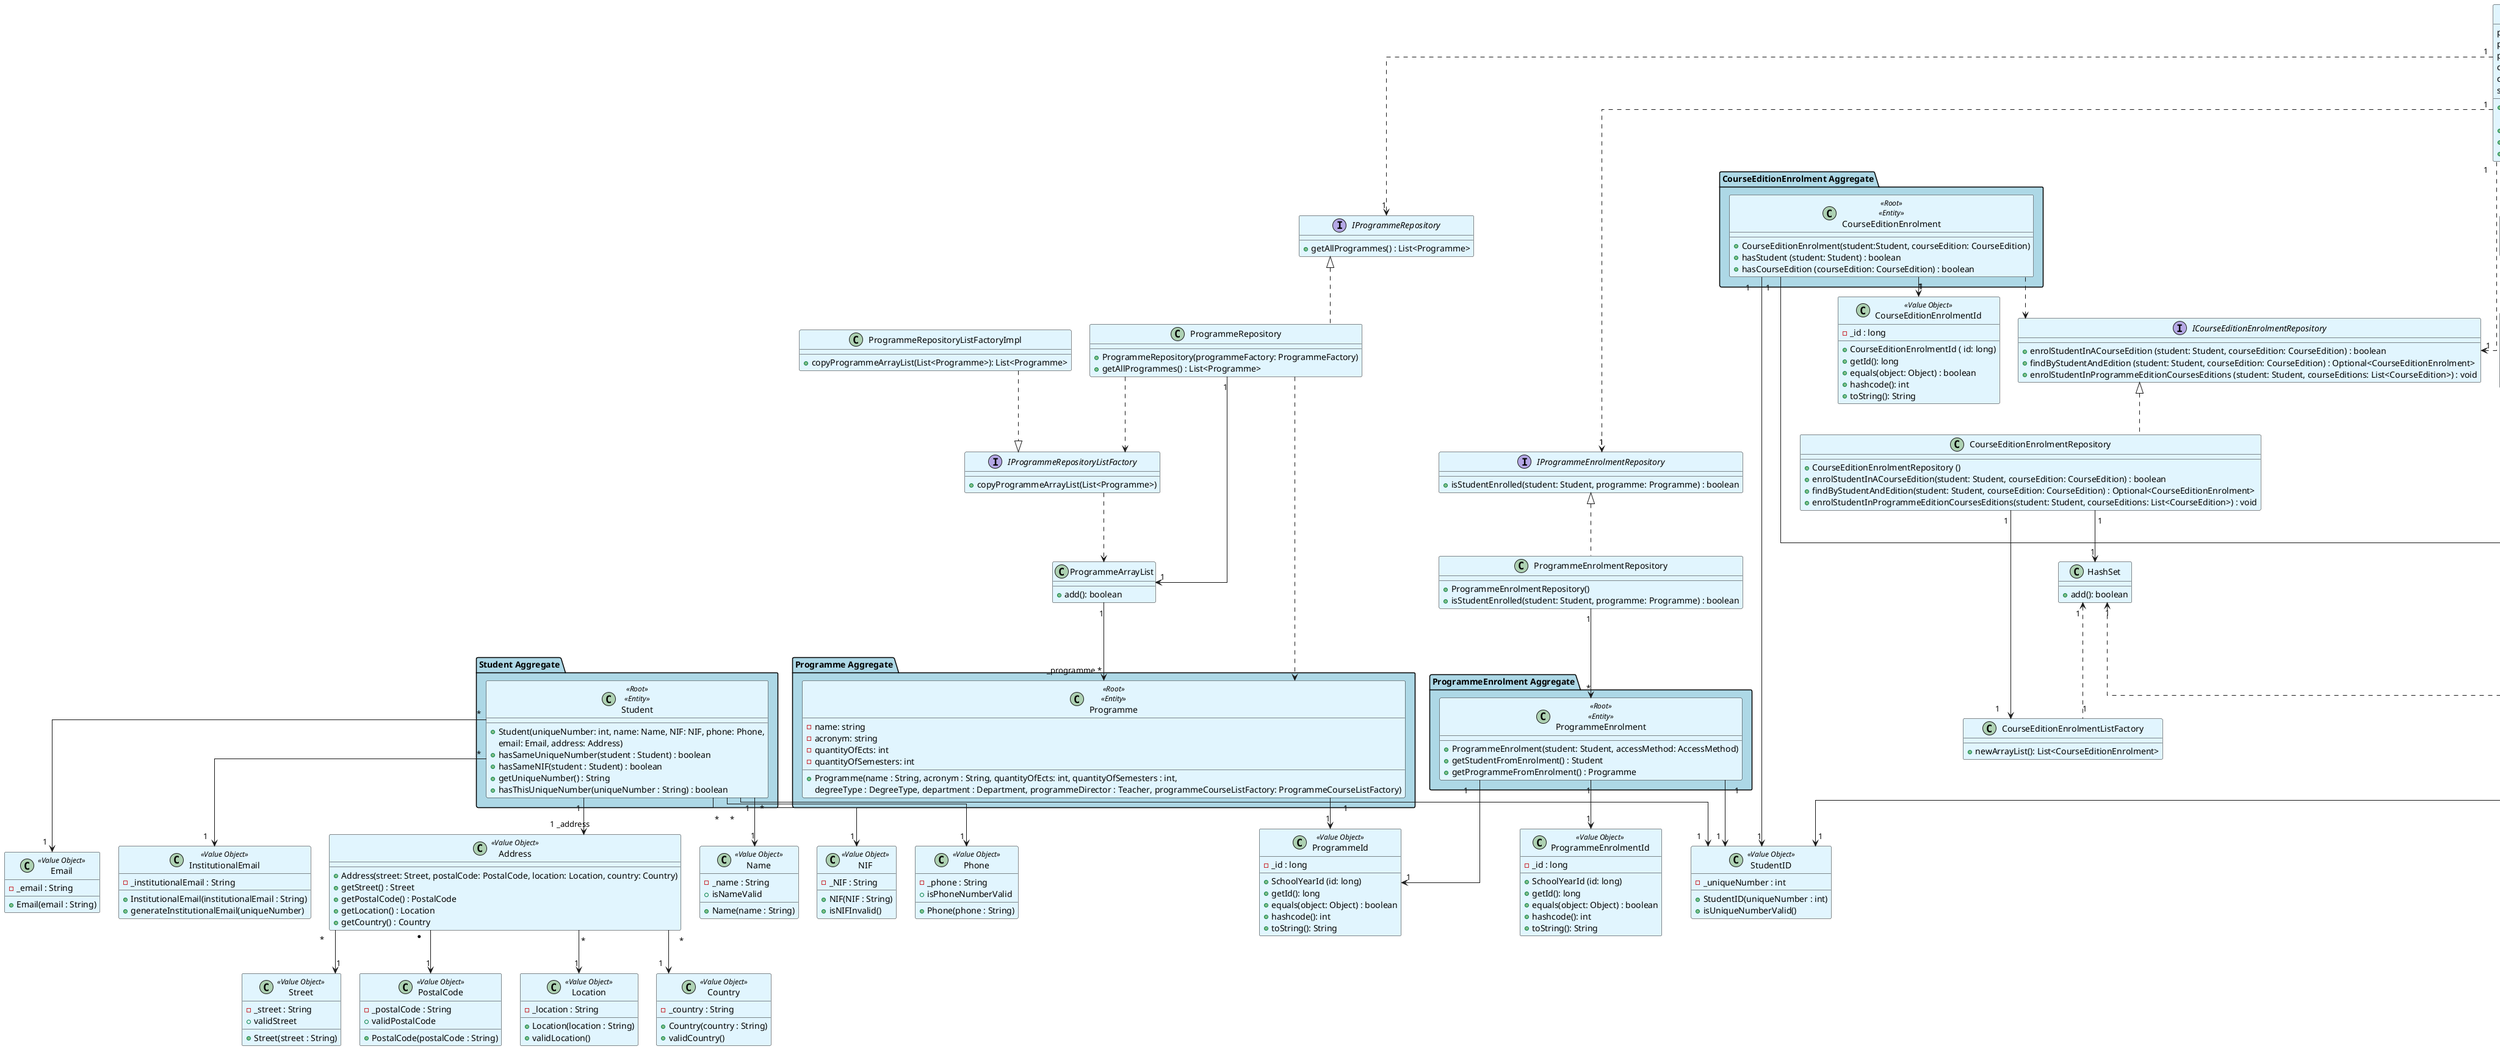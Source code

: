@startuml
'!pragma layout smetana
'left to right direction

skinparam ranksep 30
skinparam nodesep 30
skinparam classBackgroundColor #E1F5FE
skinparam linetype ortho

class US17_EnrolStudentInProgrammeEditionAndSetOfCoursesEditionsController {
    +US17_EnrolStudentInProgrammeEditionAndSetOfCoursesEditionsController(
          programmeEditionEnrolmentRepo: IProgrammeEditionEnrolmentRepository,
          programmeEditionRepository: IProgrammeEditionRepository,
          programmeRepository: IProgrammeRepository,
          courseEditionEnrolmentRepository: ICourseEditionEnrolmentRepository,
          courseEditionRepository: ICourseEditionRepository,
          schoolYearRepository: ISchoolYearRepository,
          programmeEnrolmentRepository: IProgrammeEnrolmentRepository)
    +enrolStudentInProgrammeEditionAndSetOfCoursesEditionsController(student: Student, programme: Programme, schoolYear: SchoolYear)
    +getAllProgrammes(): List<Programme>
    +getAllSchoolYears(): List<SchoolYear>
}

'Interfaces
interface IProgrammeEditionEnrolmentRepository {
    +enrolStudentInProgrammeEdition(student: Student, programmeEdition: ProgrammeEdition) : boolean
    +isStudentEnrolledInThisProgrammeEdition(student: Student, programmeEdition: ProgrammeEdition) : boolean
}

interface IProgrammeEditionRepository {
    +findProgrammeEditionBySchoolYearAndProgramme(programme: Programme, schoolYear: SchoolYear) : Optional<ProgrammeEdition>
}

interface IProgrammeRepository {
    +getAllProgrammes() : List<Programme>
}

interface ICourseEditionEnrolmentRepository {
    +enrolStudentInACourseEdition (student: Student, courseEdition: CourseEdition) : boolean
    +findByStudentAndEdition (student: Student, courseEdition: CourseEdition) : Optional<CourseEditionEnrolment>
    +enrolStudentInProgrammeEditionCoursesEditions (student: Student, courseEditions: List<CourseEdition>) : void
}

interface ICourseEditionRepository {
    +findCourseEditionsByProgrammeEdition(ProgrammeEdition programmeEdition): List<CourseEdition>
}

interface ISchoolYearRepository {
    +getAllSchoolYears() : List<SchoolYear>
}

interface IProgrammeEnrolmentRepository {
    +isStudentEnrolled(student: Student, programme: Programme) : boolean
}

interface IProgrammeRepositoryListFactory {
    +copyProgrammeArrayList(List<Programme>)
}

interface ISchoolYearListFactory {
    +copySchoolYearArrayList(List<SchoolYear>)
}

interface IProgrammeEditionEnrolmentFactory{
    +newProgrammeEditionEnrolment(student: Student, programmeEdition: ProgrammeEdition)
}

interface IProgrammeEditionEnrolmentListFactory{
    +newProgrammeEditionEnrolmentList(): Set<ProgrammeEditionEnrolment>
}

'Repositories
class ProgrammeEditionEnrolmentRepository {
    +ProgrammeEditionEnrolmentRepository(programmeEditionEnrolmentFactory: ProgrammeEditionEnrolmentFactory,
          programmeEditionEnrolmentListFactory: ProgrammeEditionEnrolmentListFactory)
    +enrolStudentInProgrammeEdition(student: Student, programmeEdition: ProgrammeEdition) : boolean
    +isStudentEnrolledInThisProgrammeEdition(student: Student, programmeEdition: ProgrammeEdition) : boolean
}

class ProgrammeEditionRepository {
    +ProgrammeEditionRepository(programmeEditionFactory: ProgrammeEditionFactory)
    +findProgrammeEditionBySchoolYearAndProgramme(programme: Programme, schoolYear: SchoolYear) : Optional<ProgrammeEdition>
}

class ProgrammeRepository {
    +ProgrammeRepository(programmeFactory: ProgrammeFactory)
    +getAllProgrammes() : List<Programme>
}

class CourseEditionEnrolmentRepository {
    +CourseEditionEnrolmentRepository ()
    +enrolStudentInACourseEdition(student: Student, courseEdition: CourseEdition) : boolean
    +findByStudentAndEdition(student: Student, courseEdition: CourseEdition) : Optional<CourseEditionEnrolment>
    +enrolStudentInProgrammeEditionCoursesEditions(student: Student, courseEditions: List<CourseEdition>) : void
}

class CourseEditionRepository {
    +CourseEditionRepository(courseEditionFactory: CourseEditionFactory)
    +findCourseEditionsByProgrammeEdition(programmeEdition: ProgrammeEdition) : List<CourseEdition>
}

class SchoolYearRepository {
    +schoolYearRepository(schoolYearFactory: SchoolYearFactory, schoolYearListFactory: SchoolYearListFactory)
    +getAllSchoolYears() : List<SchoolYear>
}

class ProgrammeEnrolmentRepository {
    +ProgrammeEnrolmentRepository()
    +isStudentEnrolled(student: Student, programme: Programme) : boolean
}

class ProgrammeEditionRepository {
    +ProgrammeEditionRepository(programmeEditionFactory: ProgrammeEditionFactory)
    +findProgrammeEditionBySchoolYearAndProgramme(programme: Programme, schoolYear: SchoolYear) : Optional<ProgrammeEdition>
}

'Repository -> interface
IProgrammeEditionEnrolmentRepository <|.. ProgrammeEditionEnrolmentRepository
IProgrammeEditionRepository <|.. ProgrammeEditionRepository
IProgrammeRepository <|.. ProgrammeRepository
ICourseEditionEnrolmentRepository <|.. CourseEditionEnrolmentRepository
ICourseEditionRepository <|.. CourseEditionRepository
ISchoolYearRepository <|.. SchoolYearRepository
IProgrammeEnrolmentRepository <|.. ProgrammeEnrolmentRepository

'Aggregates
package "CourseEditionEnrolment Aggregate" #Lightblue {
    class CourseEditionEnrolment <<Root>> <<Entity>> {
    +CourseEditionEnrolment(student:Student, courseEdition: CourseEdition)
    +hasStudent (student: Student) : boolean
    +hasCourseEdition (courseEdition: CourseEdition) : boolean
    }
}

package "ProgrammeEditionEnrolment Aggregate" #Lightblue {
    class ProgrammeEditionEnrolment <<Root>> <<Entity>> {
    +ProgrammeEditionEnrolment(student:Student, programmeEdition: ProgrammeEdition)
    +getStudentUniqueNumber() : String
    +equals (obj: Object) : boolean
    +findProgrammeEditionInEnrollment () : ProgrammeEdition
    }
}

package "ProgrammeEditionEnrolment Aggregate" #Lightblue {
    class ProgrammeEditionEnrolment <<Root>> <<Entity>> {
    +ProgrammeEditionEnrolment(student:Student, programmeEdition: ProgrammeEdition)
    +getStudentUniqueNumber() : String
    +equals (obj: Object) : boolean
    +findProgrammeEditionInEnrollment () : ProgrammeEdition
    }
}

package "Programme Aggregate" #Lightblue{
    class Programme <<Root>> <<Entity>>  {
     - name: string
     - acronym: string
     - quantityOfEcts: int
     - quantityOfSemesters: int
     + Programme(name : String, acronym : String, quantityOfEcts: int, quantityOfSemesters : int,
          degreeType : DegreeType, department : Department, programmeDirector : Teacher, programmeCourseListFactory: ProgrammeCourseListFactory)
    }
 }

 package "Student Aggregate" #Lightblue{
     class Student <<Root>> <<Entity>> {
         +Student(uniqueNumber: int, name: Name, NIF: NIF, phone: Phone,
         email: Email, address: Address)
         + hasSameUniqueNumber(student : Student) : boolean
         + hasSameNIF(student : Student) : boolean
         + getUniqueNumber() : String
         + hasThisUniqueNumber(uniqueNumber : String) : boolean
     }
 }

 package "ProgrammeEdition Aggregate" #Lightblue{
     class ProgrammeEdition <<Root>> <<Entity>> {
         +ProgrammeEdition(programme: Programme, schoolYear: SchoolYear)
         +findProgrammeInProgrammeEdition() : Programme
         +findSchoolYearInProgrammeEdition() : SchoolYear
     }
 }

 package "CourseEdition Aggregate" #Lightblue{
     class CourseEdition <<Root>> <<Entity>> {
         +CourseEdition(programmeEdition: ProgrammeEdition, course: Course)
         +whatProgrammeEditionBelongsThisCourseEdition() : ProgrammeEdition
     }
 }

 package "SchoolYear Aggregate" #Lightblue{
     class SchoolYear <<Root>> <<Entity>>  {
        -_description:String
        -_startData:String
        -_endDate:String
        +SchoolYear(description: String, StartDate: String, EndDate: String)
    }
 }

package "ProgrammeEnrolment Aggregate" #Lightblue{
    class ProgrammeEnrolment <<Root>> <<Entity>> {
        +ProgrammeEnrolment(student: Student, accessMethod: AccessMethod)
        +getStudentFromEnrolment() : Student
        +getProgrammeFromEnrolment() : Programme
    }
}


'Value Objects

class CourseEditionEnrolmentId <<Value Object>>{
    -_id : long
    + CourseEditionEnrolmentId ( id: long)
    + getId(): long
    + equals(object: Object) : boolean
    + hashcode(): int
    + toString(): String

}

class ProgrammeEditionEnrolmentId <<Value Object>> {
    -_id : long
    + ProgrammeEditionEnrolmentId ( id: long)
    + getId(): long
    + equals(object: Object) : boolean
    + hashcode(): int
    + toString(): String

}

class ProgrammeId <<Value Object>> {
    -_id : long
    + SchoolYearId (id: long)
    + getId(): long
    + equals(object: Object) : boolean
    + hashcode(): int
    + toString(): String
}

class StudentID <<Value Object>> {
    -_uniqueNumber : int
    + StudentID(uniqueNumber : int)
    + isUniqueNumberValid()
}

class Name <<Value Object>> {
    -_name : String
    + Name(name : String)
    + isNameValid
}

class NIF <<Value Object>> {
    -_NIF : String
    + NIF(NIF : String)
    + isNIFInvalid()
}

class Phone <<Value Object>> {
    -_phone : String
    + Phone(phone : String)
    + isPhoneNumberValid
}

class Email <<Value Object>> {
    -_email : String
    + Email(email : String)
}

class InstitutionalEmail <<Value Object>> {
    -_institutionalEmail : String
    + InstitutionalEmail(institutionalEmail : String)
    + generateInstitutionalEmail(uniqueNumber)
}
class Address <<Value Object>> {
        +Address(street: Street, postalCode: PostalCode, location: Location, country: Country)
        + getStreet() : Street
        + getPostalCode() : PostalCode
        + getLocation() : Location
        + getCountry() : Country
    }

class Street <<Value Object>> {
    -_street : String
    + Street(street : String)
    + validStreet
}

class PostalCode <<Value Object>> {
    -_postalCode : String
    + PostalCode(postalCode : String)
    + validPostalCode
}

class Location <<Value Object>> {
    -_location : String
    + Location(location : String)
    + validLocation()
}

class Country <<Value Object>> {
    -_country : String
    + Country(country : String)
    + validCountry()

}

class ProgrammeEnrolmentId <<Value Object>>{
    -_id : long
    + SchoolYearId (id: long)
    + getId(): long
    + equals(object: Object) : boolean
    + hashcode(): int
    + toString(): String
}

class CourseEditionId <<Value Object>>{
    -_id : long
    + CourseEditionId (id: long)
    + getId(): long
    + equals(object: Object) : boolean
    + hashcode(): int
    + toString(): String
}

class ProgrammeEditionId <<Value Object>> {
        -_id : long
        + ProgrammeEditionId (id: long)
        + getId(): long
        + equals(object: Object) : boolean
        + hashcode(): int
        + toString(): String
}

class SchoolYearId <<Value Object>>{
    -_id : long
    + SchoolYearId (id: long)
    + getId(): long
    + equals(object: Object) : boolean
    + hashcode(): int
    + toString(): String
    }

'Factory
class ProgrammeEditionEnrolmentFactory {
    +newProgrammeEditionEnrolment(student: Student, programmeEdition: ProgrammeEdition)
}

class ProgrammeEditionEnrolmentListFactory{
+newProgrammeEditionEnrolmentList(): Set<ProgrammeEditionEnrolment>
}

class CourseEditionEnrolmentListFactory {
    +newArrayList(): List<CourseEditionEnrolment>
}

class ProgrammeRepositoryListFactoryImpl {
    +copyProgrammeArrayList(List<Programme>): List<Programme>
}

class SchoolYearListFactory {
    +copySchoolYearArrayList(List<SchoolYear>) : List<SchoolYear>
}


class CourseEditionListFactory{
    +newArrayList(CourseEdition)
}


'Others

class HashSet{
    + add(): boolean
}

class ProgrammeArrayList {
    +add(): boolean
}

class ProgrammeEditionEnrolmentArrayList{
     +add(programmeEditionEnrolment: ProgrammeEditionEnrolment): boolean
}

class SchoolYearArrayList {
    +add(): boolean
}

class CourseEditionArrayList{
     +add(): boolean
}

' Controller - interfacesRepo
US17_EnrolStudentInProgrammeEditionAndSetOfCoursesEditionsController "1" ..> "1" IProgrammeEditionEnrolmentRepository
US17_EnrolStudentInProgrammeEditionAndSetOfCoursesEditionsController "1" ..> "1" IProgrammeEditionRepository
US17_EnrolStudentInProgrammeEditionAndSetOfCoursesEditionsController "1" ..> "1" IProgrammeRepository
US17_EnrolStudentInProgrammeEditionAndSetOfCoursesEditionsController "1" ..> "1" ICourseEditionEnrolmentRepository
US17_EnrolStudentInProgrammeEditionAndSetOfCoursesEditionsController "1" ..> "1" ICourseEditionRepository
US17_EnrolStudentInProgrammeEditionAndSetOfCoursesEditionsController "1" ..> "1" ISchoolYearRepository
US17_EnrolStudentInProgrammeEditionAndSetOfCoursesEditionsController "1" ..> "1" IProgrammeEnrolmentRepository

' Other connections
Student "1" --> "1 _address" Address
CourseEditionRepository "1" --> "_listOfCE" CourseEdition
CourseEditionRepository "1" --> "1" CourseEditionListFactory
CourseEditionRepository "1" --> "1" CourseEditionArrayList
CourseEditionArrayList "1" <.. "1" CourseEditionListFactory
CourseEditionArrayList "1 arrayOfCourseEdition" <.u. "*" CourseEdition
CourseEditionEnrolment " " ..> " " ICourseEditionEnrolmentRepository
CourseEditionEnrolmentRepository "1" --> "1" CourseEditionEnrolmentListFactory
CourseEditionEnrolmentRepository "1" --> "1" HashSet
HashSet "1" <.. "1" CourseEditionEnrolmentListFactory
HashSet "1" <.. "*" SchoolYear
ProgrammeEditionEnrolment"1" --> "1" StudentID
ProgrammeEditionEnrolmentRepository "1" --> "1" ProgrammeEditionEnrolmentArrayList
IProgrammeEditionEnrolmentFactory <.. ProgrammeEditionEnrolmentRepository
ProgrammeEditionEnrolmentArrayList "1" ..> "*" ProgrammeEditionEnrolment
ProgrammeEditionEnrolmentRepository "1" ..> "1" ProgrammeEditionEnrolmentListFactory
ProgrammeEditionEnrolmentRepository ..> IProgrammeEditionEnrolmentListFactory
IProgrammeEditionEnrolmentListFactory ..> ProgrammeEditionEnrolmentArrayList
IProgrammeEditionEnrolmentFactory <|.. ProgrammeEditionEnrolmentFactory
IProgrammeEditionEnrolmentListFactory <|.. ProgrammeEditionEnrolmentListFactory
ProgrammeEnrolmentRepository "1" --> "*" ProgrammeEnrolment
ProgrammeRepository ..> IProgrammeRepositoryListFactory
ProgrammeRepository ..> Programme
ProgrammeRepository "1" --> "1" ProgrammeArrayList
ProgrammeArrayList "1" --> " _programme *" Programme
IProgrammeRepositoryListFactory ..> ProgrammeArrayList
ProgrammeRepositoryListFactoryImpl ..|> IProgrammeRepositoryListFactory
SchoolYearRepository ..> ISchoolYearListFactory
SchoolYearListFactory ..|> ISchoolYearListFactory
ISchoolYearListFactory ..> SchoolYearArrayList
SchoolYearRepository ..> SchoolYear
SchoolYearRepository "1" --> "1" SchoolYearArrayList
SchoolYearArrayList "1" --> " _schoolYear *" SchoolYear
ProgrammeEditionEnrolment "1"--> "1" ProgrammeEditionId
ProgrammeEditionEnrolment "1"--> "1" ProgrammeEditionEnrolmentId
ProgrammeEdition "1" --> "1" ProgrammeEditionId
CourseEdition "1" -->"1" CourseEditionId
ProgrammeEdition "1" --> "1" SchoolYearId
SchoolYear "1" --> "1" SchoolYearId
CourseEditionEnrolment "1" --> "1" StudentID
CourseEditionEnrolment "1" --> "1" CourseEditionId
CourseEditionEnrolment "1" --> "1" CourseEditionEnrolmentId
ProgrammeEnrolment "1" --> "1" ProgrammeId
Programme "1" --> "1" ProgrammeId
ProgrammeEnrolment "1" --> "1" StudentID
ProgrammeEnrolment "1" --> "1" ProgrammeEnrolmentId
Student "1" --> "1" StudentID
Student "*" --> "1" Name
Student "\n *" --> "1  " Email
Student "\n *" --> "1   " InstitutionalEmail
Student "\n *" --> "1 " Phone
Student "\n *" --> "1 " NIF
Address "  *" ---> "1" Street
Address "*                " ---> "1" PostalCode
Address " *" ---> "1" Location
Address " *" ---> "1" Country
@enduml
